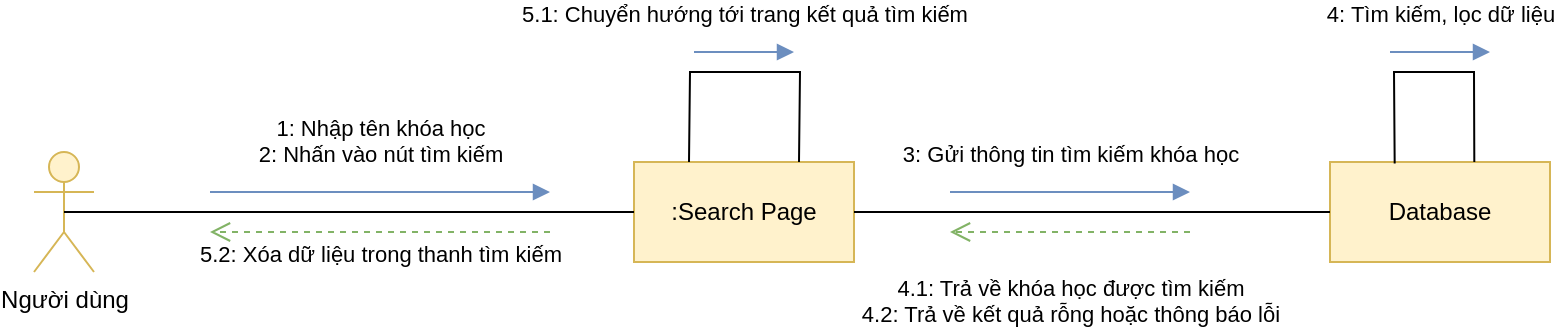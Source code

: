 <mxfile version="22.1.2" type="device">
  <diagram name="Trang-1" id="G68hu-jclqWdX7_QZx-V">
    <mxGraphModel dx="649" dy="761" grid="1" gridSize="10" guides="1" tooltips="1" connect="1" arrows="1" fold="1" page="1" pageScale="1" pageWidth="827" pageHeight="1169" math="0" shadow="0">
      <root>
        <mxCell id="0" />
        <mxCell id="1" parent="0" />
        <mxCell id="TPy_1ypYXxxsRdoCIph_-1" value="Người dùng" style="shape=umlActor;verticalLabelPosition=bottom;verticalAlign=top;html=1;fillColor=#fff2cc;strokeColor=#d6b656;" vertex="1" parent="1">
          <mxGeometry x="40" y="360" width="30" height="60" as="geometry" />
        </mxCell>
        <mxCell id="TPy_1ypYXxxsRdoCIph_-2" value=":Search Page" style="html=1;whiteSpace=wrap;fillColor=#fff2cc;strokeColor=#d6b656;" vertex="1" parent="1">
          <mxGeometry x="340" y="365" width="110" height="50" as="geometry" />
        </mxCell>
        <mxCell id="TPy_1ypYXxxsRdoCIph_-3" value="Database" style="html=1;whiteSpace=wrap;fillColor=#fff2cc;strokeColor=#d6b656;" vertex="1" parent="1">
          <mxGeometry x="688" y="365" width="110" height="50" as="geometry" />
        </mxCell>
        <mxCell id="TPy_1ypYXxxsRdoCIph_-4" value="" style="endArrow=none;html=1;rounded=0;entryX=0;entryY=0.5;entryDx=0;entryDy=0;exitX=0.5;exitY=0.5;exitDx=0;exitDy=0;exitPerimeter=0;" edge="1" parent="1" source="TPy_1ypYXxxsRdoCIph_-1" target="TPy_1ypYXxxsRdoCIph_-2">
          <mxGeometry width="50" height="50" relative="1" as="geometry">
            <mxPoint x="200" y="460" as="sourcePoint" />
            <mxPoint x="250" y="410" as="targetPoint" />
          </mxGeometry>
        </mxCell>
        <mxCell id="TPy_1ypYXxxsRdoCIph_-5" value="" style="endArrow=none;html=1;rounded=0;entryX=1;entryY=0.5;entryDx=0;entryDy=0;exitX=0;exitY=0.5;exitDx=0;exitDy=0;" edge="1" parent="1" source="TPy_1ypYXxxsRdoCIph_-3" target="TPy_1ypYXxxsRdoCIph_-2">
          <mxGeometry width="50" height="50" relative="1" as="geometry">
            <mxPoint x="200" y="460" as="sourcePoint" />
            <mxPoint x="250" y="410" as="targetPoint" />
          </mxGeometry>
        </mxCell>
        <mxCell id="TPy_1ypYXxxsRdoCIph_-6" value="1: Nhập tên khóa học&lt;br&gt;2: Nhấn vào nút tìm kiếm" style="html=1;verticalAlign=bottom;endArrow=block;curved=0;rounded=0;fillColor=#dae8fc;strokeColor=#6c8ebf;" edge="1" parent="1">
          <mxGeometry y="10" width="80" relative="1" as="geometry">
            <mxPoint x="128" y="380" as="sourcePoint" />
            <mxPoint x="298" y="380" as="targetPoint" />
            <mxPoint as="offset" />
          </mxGeometry>
        </mxCell>
        <mxCell id="TPy_1ypYXxxsRdoCIph_-7" value="5.2: Xóa dữ liệu trong thanh tìm kiếm" style="html=1;verticalAlign=bottom;endArrow=open;dashed=1;endSize=8;curved=0;rounded=0;fillColor=#d5e8d4;strokeColor=#82b366;" edge="1" parent="1">
          <mxGeometry y="20" relative="1" as="geometry">
            <mxPoint x="298" y="400" as="sourcePoint" />
            <mxPoint x="128" y="400" as="targetPoint" />
            <mxPoint as="offset" />
          </mxGeometry>
        </mxCell>
        <mxCell id="TPy_1ypYXxxsRdoCIph_-8" value="3: Gửi thông tin tìm kiếm khóa học" style="html=1;verticalAlign=bottom;endArrow=block;curved=0;rounded=0;fillColor=#dae8fc;strokeColor=#6c8ebf;" edge="1" parent="1">
          <mxGeometry y="10" width="80" relative="1" as="geometry">
            <mxPoint x="498" y="380" as="sourcePoint" />
            <mxPoint x="618" y="380" as="targetPoint" />
            <mxPoint as="offset" />
          </mxGeometry>
        </mxCell>
        <mxCell id="TPy_1ypYXxxsRdoCIph_-9" value="4.1: Trả về khóa học được tìm kiếm&lt;br&gt;4.2: Trả về kết quả rỗng hoặc thông báo lỗi" style="html=1;verticalAlign=bottom;endArrow=open;dashed=1;endSize=8;curved=0;rounded=0;fillColor=#d5e8d4;strokeColor=#82b366;" edge="1" parent="1">
          <mxGeometry y="50" relative="1" as="geometry">
            <mxPoint x="618" y="400" as="sourcePoint" />
            <mxPoint x="498" y="400" as="targetPoint" />
            <mxPoint as="offset" />
          </mxGeometry>
        </mxCell>
        <mxCell id="TPy_1ypYXxxsRdoCIph_-10" value="4: Tìm kiếm, lọc dữ liệu" style="html=1;verticalAlign=bottom;endArrow=block;curved=0;rounded=0;fillColor=#dae8fc;strokeColor=#6c8ebf;" edge="1" parent="1">
          <mxGeometry y="10" width="80" relative="1" as="geometry">
            <mxPoint x="718" y="310" as="sourcePoint" />
            <mxPoint x="768" y="310" as="targetPoint" />
            <mxPoint as="offset" />
          </mxGeometry>
        </mxCell>
        <mxCell id="TPy_1ypYXxxsRdoCIph_-11" value="" style="endArrow=none;html=1;rounded=0;entryX=0.25;entryY=0;entryDx=0;entryDy=0;exitX=0.75;exitY=0;exitDx=0;exitDy=0;" edge="1" parent="1" source="TPy_1ypYXxxsRdoCIph_-2" target="TPy_1ypYXxxsRdoCIph_-2">
          <mxGeometry width="50" height="50" relative="1" as="geometry">
            <mxPoint x="410" y="360" as="sourcePoint" />
            <mxPoint x="370" y="360" as="targetPoint" />
            <Array as="points">
              <mxPoint x="423" y="320" />
              <mxPoint x="368" y="320" />
            </Array>
          </mxGeometry>
        </mxCell>
        <mxCell id="TPy_1ypYXxxsRdoCIph_-12" value="" style="endArrow=none;html=1;rounded=0;entryX=0.294;entryY=0.016;entryDx=0;entryDy=0;entryPerimeter=0;exitX=0.656;exitY=0;exitDx=0;exitDy=0;exitPerimeter=0;" edge="1" parent="1" source="TPy_1ypYXxxsRdoCIph_-3" target="TPy_1ypYXxxsRdoCIph_-3">
          <mxGeometry width="50" height="50" relative="1" as="geometry">
            <mxPoint x="770" y="360" as="sourcePoint" />
            <mxPoint x="720" y="360" as="targetPoint" />
            <Array as="points">
              <mxPoint x="760" y="320" />
              <mxPoint x="720" y="320" />
            </Array>
          </mxGeometry>
        </mxCell>
        <mxCell id="TPy_1ypYXxxsRdoCIph_-13" value="5.1:&amp;nbsp;Chuyển hướng tới trang kết quả tìm kiếm" style="html=1;verticalAlign=bottom;endArrow=block;curved=0;rounded=0;fillColor=#dae8fc;strokeColor=#6c8ebf;" edge="1" parent="1">
          <mxGeometry y="10" width="80" relative="1" as="geometry">
            <mxPoint x="370" y="310" as="sourcePoint" />
            <mxPoint x="420" y="310" as="targetPoint" />
            <mxPoint as="offset" />
          </mxGeometry>
        </mxCell>
      </root>
    </mxGraphModel>
  </diagram>
</mxfile>
